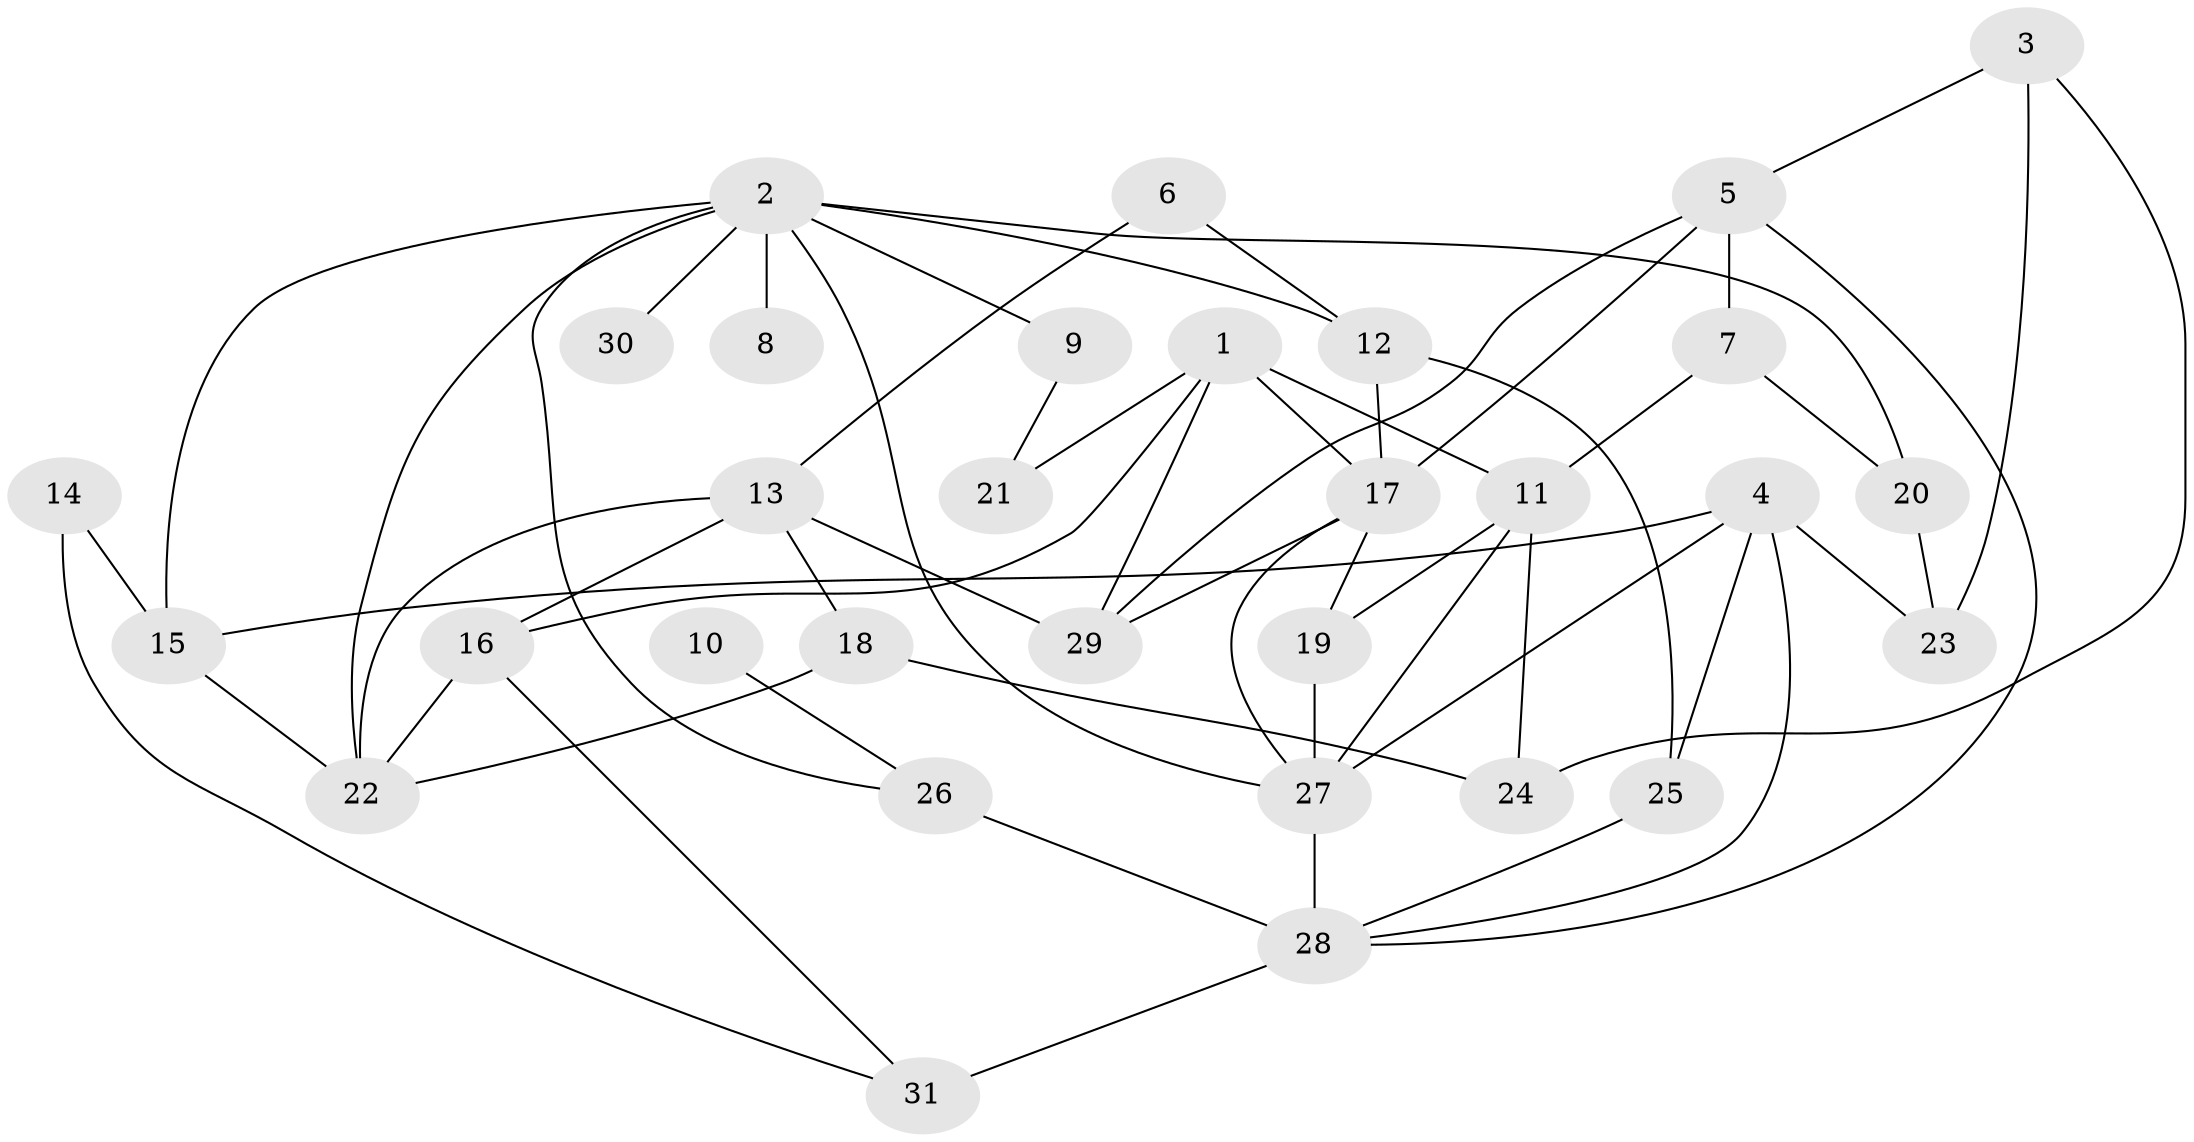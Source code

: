 // original degree distribution, {2: 0.36363636363636365, 5: 0.07792207792207792, 8: 0.025974025974025976, 4: 0.16883116883116883, 7: 0.012987012987012988, 3: 0.15584415584415584, 1: 0.19480519480519481}
// Generated by graph-tools (version 1.1) at 2025/36/03/04/25 23:36:06]
// undirected, 31 vertices, 57 edges
graph export_dot {
  node [color=gray90,style=filled];
  1;
  2;
  3;
  4;
  5;
  6;
  7;
  8;
  9;
  10;
  11;
  12;
  13;
  14;
  15;
  16;
  17;
  18;
  19;
  20;
  21;
  22;
  23;
  24;
  25;
  26;
  27;
  28;
  29;
  30;
  31;
  1 -- 11 [weight=1.0];
  1 -- 16 [weight=1.0];
  1 -- 17 [weight=1.0];
  1 -- 21 [weight=1.0];
  1 -- 29 [weight=1.0];
  2 -- 8 [weight=1.0];
  2 -- 9 [weight=1.0];
  2 -- 12 [weight=1.0];
  2 -- 15 [weight=1.0];
  2 -- 20 [weight=1.0];
  2 -- 22 [weight=1.0];
  2 -- 26 [weight=1.0];
  2 -- 27 [weight=1.0];
  2 -- 30 [weight=1.0];
  3 -- 5 [weight=1.0];
  3 -- 23 [weight=1.0];
  3 -- 24 [weight=1.0];
  4 -- 15 [weight=1.0];
  4 -- 23 [weight=1.0];
  4 -- 25 [weight=1.0];
  4 -- 27 [weight=1.0];
  4 -- 28 [weight=1.0];
  5 -- 7 [weight=1.0];
  5 -- 17 [weight=1.0];
  5 -- 28 [weight=1.0];
  5 -- 29 [weight=1.0];
  6 -- 12 [weight=1.0];
  6 -- 13 [weight=1.0];
  7 -- 11 [weight=1.0];
  7 -- 20 [weight=1.0];
  9 -- 21 [weight=1.0];
  10 -- 26 [weight=1.0];
  11 -- 19 [weight=1.0];
  11 -- 24 [weight=1.0];
  11 -- 27 [weight=1.0];
  12 -- 17 [weight=1.0];
  12 -- 25 [weight=1.0];
  13 -- 16 [weight=1.0];
  13 -- 18 [weight=1.0];
  13 -- 22 [weight=1.0];
  13 -- 29 [weight=1.0];
  14 -- 15 [weight=1.0];
  14 -- 31 [weight=1.0];
  15 -- 22 [weight=1.0];
  16 -- 22 [weight=1.0];
  16 -- 31 [weight=1.0];
  17 -- 19 [weight=1.0];
  17 -- 27 [weight=1.0];
  17 -- 29 [weight=1.0];
  18 -- 22 [weight=1.0];
  18 -- 24 [weight=1.0];
  19 -- 27 [weight=1.0];
  20 -- 23 [weight=1.0];
  25 -- 28 [weight=2.0];
  26 -- 28 [weight=2.0];
  27 -- 28 [weight=1.0];
  28 -- 31 [weight=2.0];
}
